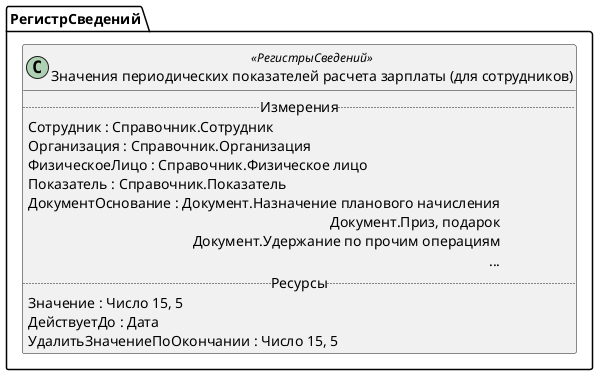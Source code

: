 ﻿@startuml ЗначенияПериодическихПоказателейРасчетаЗарплатыСотрудников
'!include templates.wsd
'..\include templates.wsd
class РегистрСведений.ЗначенияПериодическихПоказателейРасчетаЗарплатыСотрудников as "Значения периодических показателей расчета зарплаты (для сотрудников)" <<РегистрыСведений>>
{
..Измерения..
Сотрудник : Справочник.Сотрудник
Организация : Справочник.Организация
ФизическоеЛицо : Справочник.Физическое лицо
Показатель : Справочник.Показатель
ДокументОснование : Документ.Назначение планового начисления\rДокумент.Приз, подарок\rДокумент.Удержание по прочим операциям\r...
..Ресурсы..
Значение : Число 15, 5
ДействуетДо : Дата
УдалитьЗначениеПоОкончании : Число 15, 5
}
@enduml
